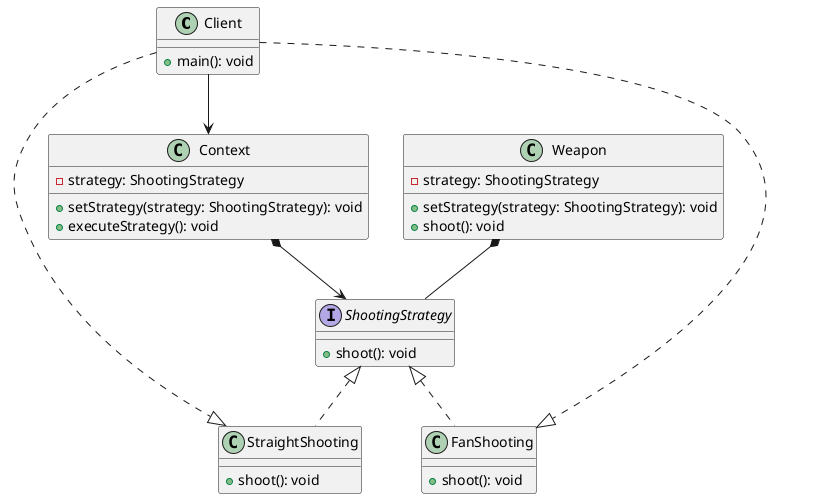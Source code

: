 @startuml
hide footbox

class Client {
    +main(): void
}

class Context {
    -strategy: ShootingStrategy
    +setStrategy(strategy: ShootingStrategy): void
    +executeStrategy(): void
}

interface ShootingStrategy {
    +shoot(): void
}

class StraightShooting implements ShootingStrategy {
    +shoot(): void
}

class FanShooting implements ShootingStrategy {
    +shoot(): void
}

class Weapon {
    -strategy: ShootingStrategy
    +setStrategy(strategy: ShootingStrategy): void
    +shoot(): void
}

Client --> Context
Client ..|> StraightShooting
Client ..|> FanShooting
Context *--> ShootingStrategy
Weapon *-- ShootingStrategy

@enduml
